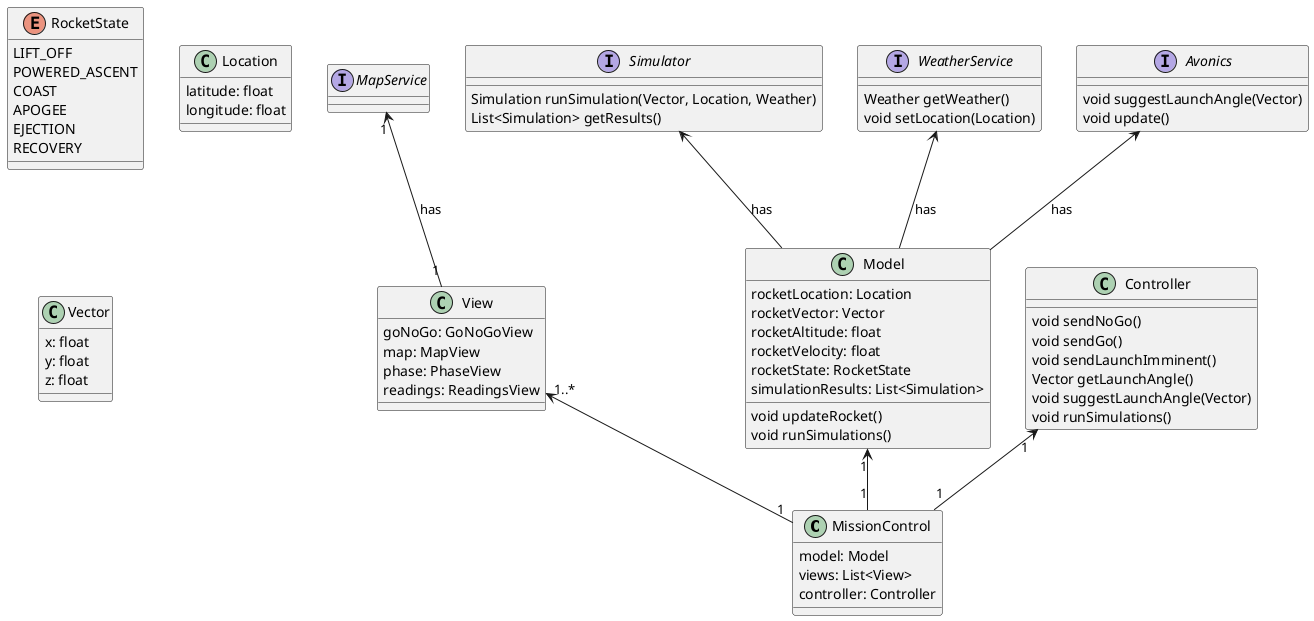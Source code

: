 @startuml MissionControl
class MissionControl {
  model: Model
  views: List<View>
  controller: Controller
}
View "1..*" <-- "1" MissionControl
Model "1" <-- "1" MissionControl
Controller "1" <-- "1" MissionControl

class View {
  goNoGo: GoNoGoView
  map: MapView
  phase: PhaseView
  readings: ReadingsView
}
MapService "1" <-- "1" View : has

class Model {
  rocketLocation: Location
  rocketVector: Vector
  rocketAltitude: float
  rocketVelocity: float
  rocketState: RocketState
  simulationResults: List<Simulation>

  void updateRocket()
  void runSimulations()
}
Simulator <-- Model : has
WeatherService <-- Model : has
Avonics <-- Model : has

class Controller {

  void sendNoGo()
  void sendGo()
  void sendLaunchImminent()
  Vector getLaunchAngle()
  void suggestLaunchAngle(Vector)
  void runSimulations()
}



enum RocketState {
  LIFT_OFF
  POWERED_ASCENT
  COAST
  APOGEE
  EJECTION
  RECOVERY
}

class Location {
  latitude: float
  longitude: float
}

class Vector {
  x: float
  y: float
  z: float
}

interface Avonics {
  void suggestLaunchAngle(Vector)
  void update()
}

interface Simulator {
  Simulation runSimulation(Vector, Location, Weather)
  List<Simulation> getResults()
}


interface WeatherService {
  Weather getWeather()
  void setLocation(Location)
}


interface MapService

@enduml
